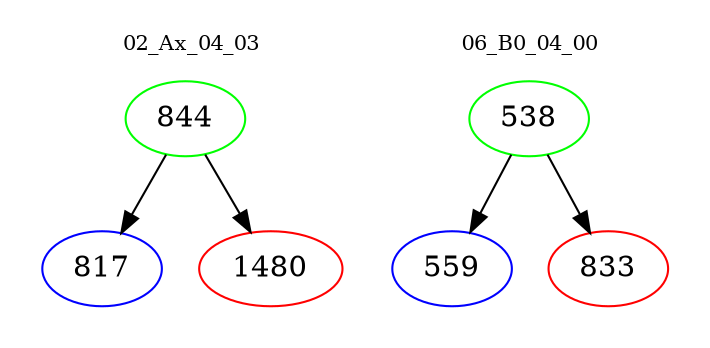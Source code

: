 digraph{
subgraph cluster_0 {
color = white
label = "02_Ax_04_03";
fontsize=10;
T0_844 [label="844", color="green"]
T0_844 -> T0_817 [color="black"]
T0_817 [label="817", color="blue"]
T0_844 -> T0_1480 [color="black"]
T0_1480 [label="1480", color="red"]
}
subgraph cluster_1 {
color = white
label = "06_B0_04_00";
fontsize=10;
T1_538 [label="538", color="green"]
T1_538 -> T1_559 [color="black"]
T1_559 [label="559", color="blue"]
T1_538 -> T1_833 [color="black"]
T1_833 [label="833", color="red"]
}
}
